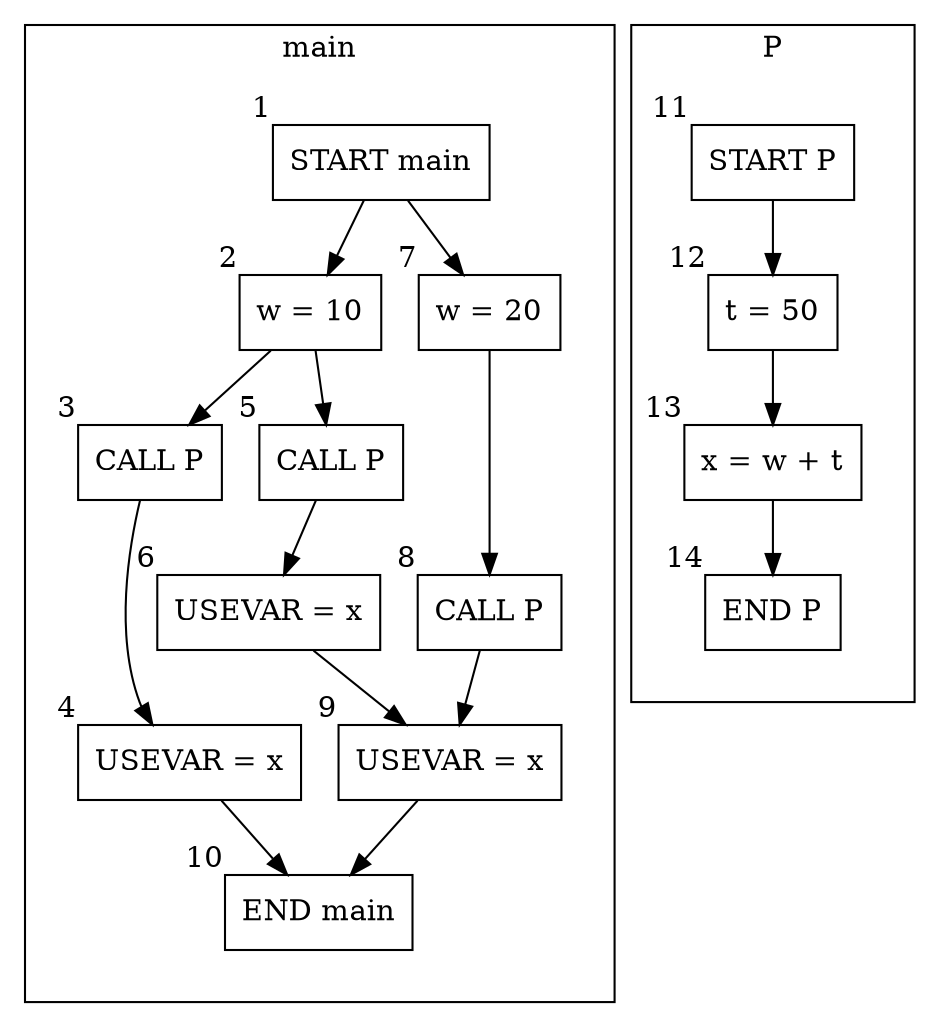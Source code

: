 digraph G {

	subgraph cluster_main {
		label = "main";
		margin = 25;
		node_1 [shape=box, xlabel="1", label="START main"];
		node_2 [shape=box, xlabel="2", label="w = 10"];
		node_3 [shape=box, xlabel="3", label="CALL P"];
		node_4 [shape=box, xlabel="4", label="USEVAR = x"];
		node_5 [shape=box, xlabel="5", label="CALL P"];
		node_6 [shape=box, xlabel="6", label="USEVAR = x"];
		node_7 [shape=box, xlabel="7", label="w = 20"];
		node_8 [shape=box, xlabel="8", label="CALL P"];
		node_9 [shape=box, xlabel="9", label="USEVAR = x"];
		node_10 [shape=box, xlabel="10", label="END main"];
		node_1 -> node_2;
		node_1 -> node_7;
		node_2 -> node_3;
		node_2 -> node_5;
		node_3 -> node_4;
		node_4 -> node_10;
		node_5 -> node_6;
		node_6 -> node_9;
		node_7 -> node_8;
		node_8 -> node_9;
		node_9 -> node_10;
	}

	subgraph cluster_P {
		label = "P";
		margin = 25;
		node_11 [shape=box, xlabel="11", label="START P"];
		node_12 [shape=box, xlabel="12", label="t = 50"];
		node_13 [shape=box, xlabel="13", label="x = w + t"];
		node_14 [shape=box, xlabel="14", label="END P"];
		node_11 -> node_12;
		node_12 -> node_13;
		node_13 -> node_14;
	}
}
